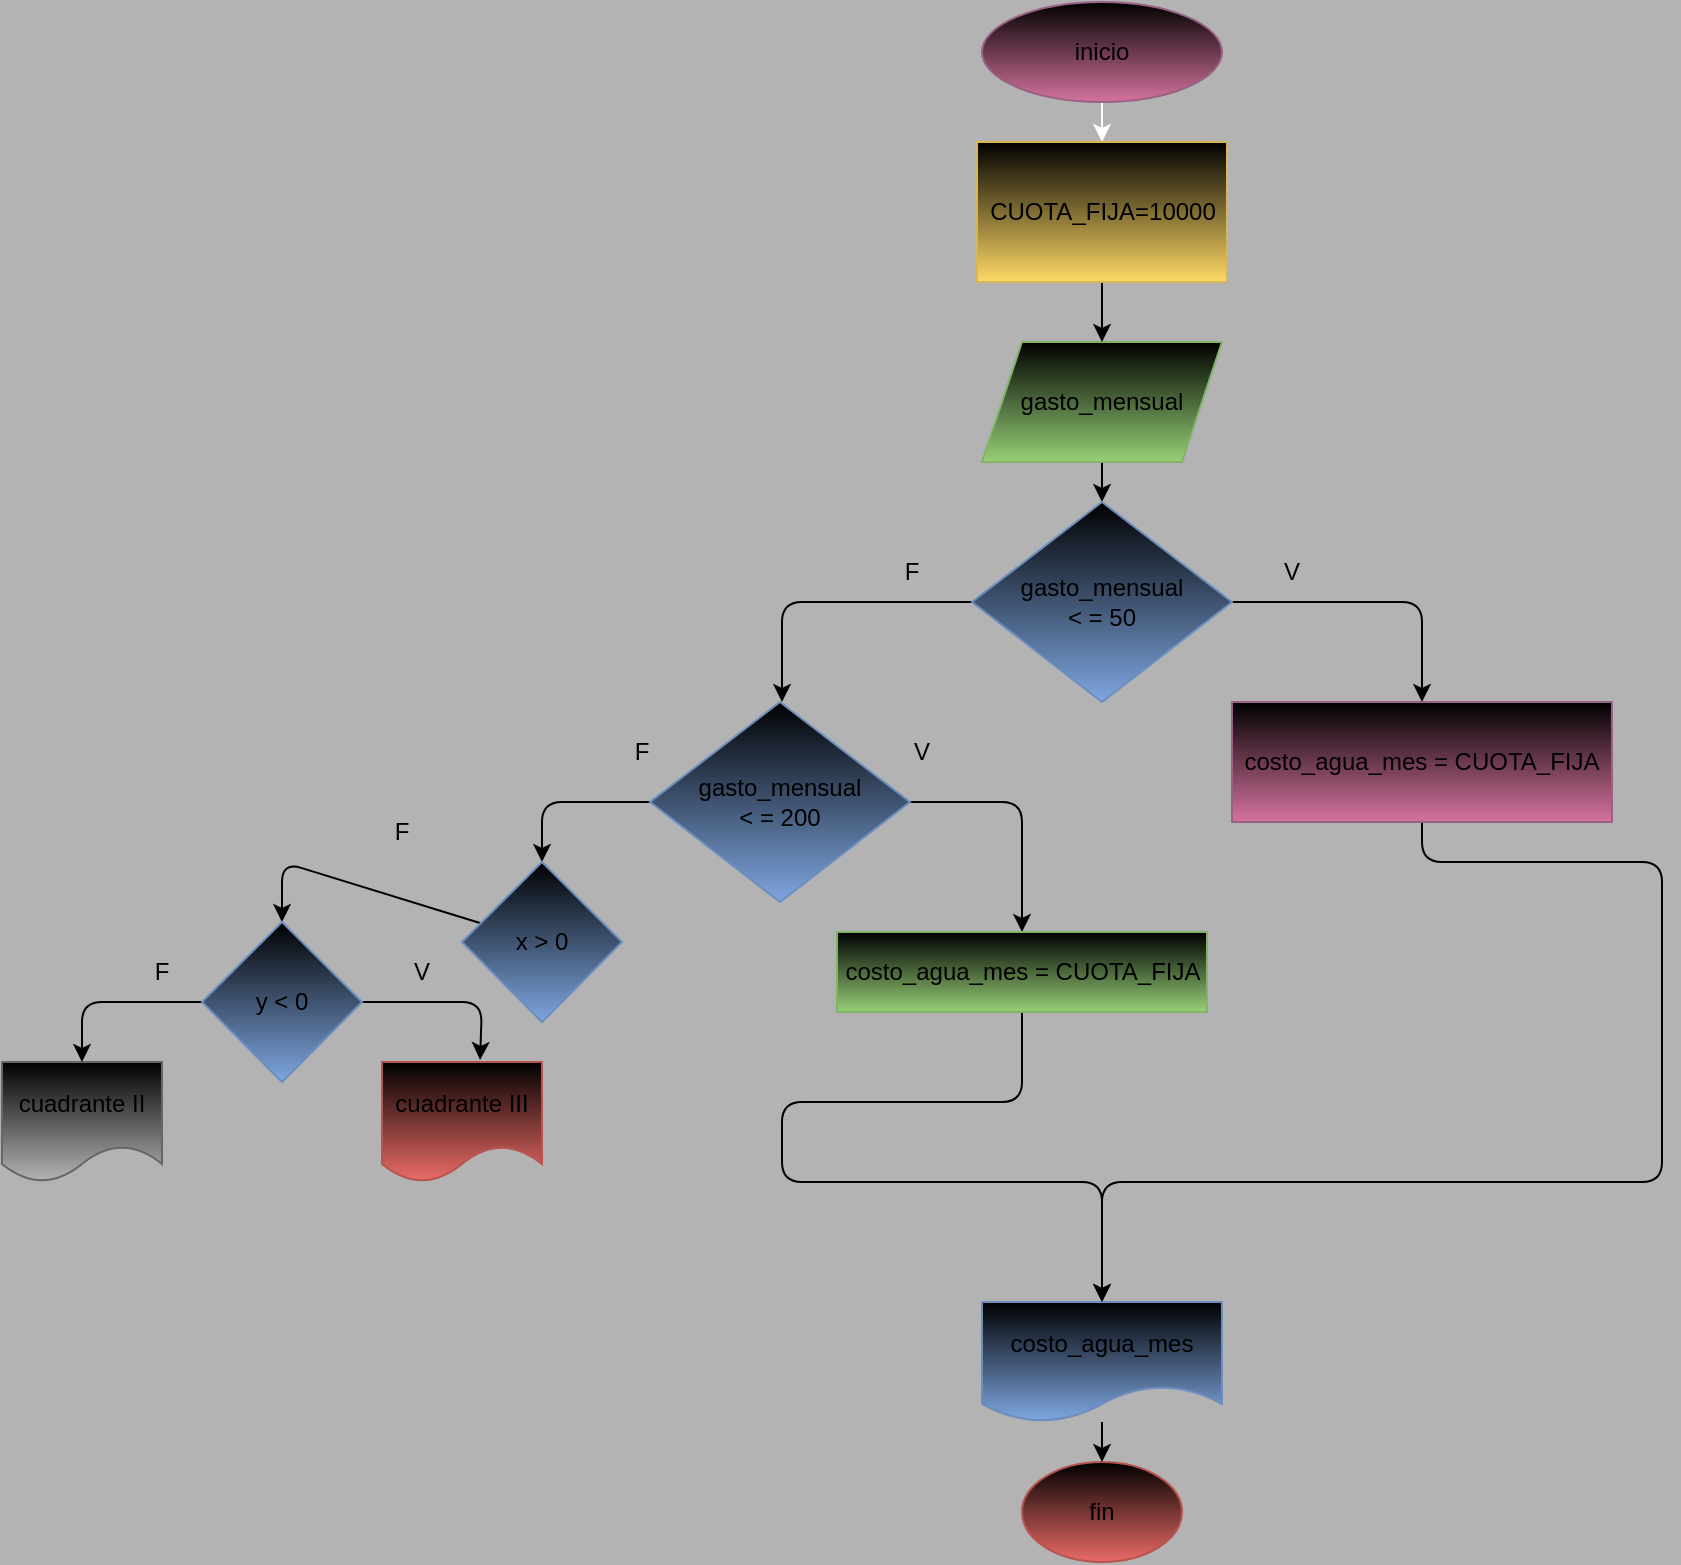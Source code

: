 <mxfile>
    <diagram id="5LquKadr7rG5nD2s-f8d" name="Página-1">
        <mxGraphModel dx="1489" dy="411" grid="1" gridSize="10" guides="1" tooltips="1" connect="1" arrows="1" fold="1" page="1" pageScale="1" pageWidth="827" pageHeight="1169" background="#B3B3B3" math="0" shadow="0">
            <root>
                <mxCell id="0"/>
                <mxCell id="1" parent="0"/>
                <mxCell id="4" style="edgeStyle=none;html=1;strokeColor=#FFFFFF;entryX=0.5;entryY=0;entryDx=0;entryDy=0;" parent="1" source="2" target="69" edge="1">
                    <mxGeometry relative="1" as="geometry">
                        <mxPoint x="480" y="120" as="targetPoint"/>
                    </mxGeometry>
                </mxCell>
                <mxCell id="2" value="inicio" style="ellipse;whiteSpace=wrap;html=1;fillColor=#000000;gradientColor=#d5739d;strokeColor=#996185;" parent="1" vertex="1">
                    <mxGeometry x="420" y="10" width="120" height="50" as="geometry"/>
                </mxCell>
                <mxCell id="7" style="edgeStyle=none;html=1;entryX=0.5;entryY=0;entryDx=0;entryDy=0;" parent="1" source="6" edge="1">
                    <mxGeometry relative="1" as="geometry">
                        <mxPoint x="480" y="240" as="targetPoint"/>
                    </mxGeometry>
                </mxCell>
                <mxCell id="71" style="edgeStyle=none;html=1;entryX=0.5;entryY=0;entryDx=0;entryDy=0;" edge="1" parent="1" source="6" target="39">
                    <mxGeometry relative="1" as="geometry"/>
                </mxCell>
                <mxCell id="6" value="gasto_mensual" style="shape=parallelogram;perimeter=parallelogramPerimeter;whiteSpace=wrap;html=1;fixedSize=1;fillColor=#000000;gradientColor=#97d077;strokeColor=#82b366;" parent="1" vertex="1">
                    <mxGeometry x="420" y="180" width="120" height="60" as="geometry"/>
                </mxCell>
                <mxCell id="9" style="edgeStyle=none;html=1;exitX=1;exitY=0.5;exitDx=0;exitDy=0;entryX=0.5;entryY=0;entryDx=0;entryDy=0;" parent="1" edge="1" source="39">
                    <mxGeometry relative="1" as="geometry">
                        <mxPoint x="640" y="360" as="targetPoint"/>
                        <mxPoint x="520" y="280" as="sourcePoint"/>
                        <Array as="points">
                            <mxPoint x="640" y="310"/>
                        </Array>
                    </mxGeometry>
                </mxCell>
                <mxCell id="10" style="edgeStyle=none;html=1;exitX=0;exitY=0.5;exitDx=0;exitDy=0;entryX=0.5;entryY=0;entryDx=0;entryDy=0;" parent="1" edge="1" source="39">
                    <mxGeometry relative="1" as="geometry">
                        <mxPoint x="320" y="360" as="targetPoint"/>
                        <mxPoint x="440" y="280" as="sourcePoint"/>
                        <Array as="points">
                            <mxPoint x="320" y="310"/>
                        </Array>
                    </mxGeometry>
                </mxCell>
                <mxCell id="11" value="F" style="text;strokeColor=none;align=center;fillColor=none;html=1;verticalAlign=middle;whiteSpace=wrap;rounded=0;" parent="1" vertex="1">
                    <mxGeometry x="355" y="280" width="60" height="30" as="geometry"/>
                </mxCell>
                <mxCell id="13" value="V" style="text;strokeColor=none;align=center;fillColor=none;html=1;verticalAlign=middle;whiteSpace=wrap;rounded=0;" parent="1" vertex="1">
                    <mxGeometry x="545" y="280" width="60" height="30" as="geometry"/>
                </mxCell>
                <mxCell id="15" style="edgeStyle=none;html=1;exitX=0;exitY=0.5;exitDx=0;exitDy=0;entryX=0.5;entryY=0;entryDx=0;entryDy=0;" parent="1" edge="1" target="42" source="72">
                    <mxGeometry relative="1" as="geometry">
                        <mxPoint x="200" y="400" as="targetPoint"/>
                        <mxPoint x="280" y="400" as="sourcePoint"/>
                        <Array as="points">
                            <mxPoint x="200" y="410"/>
                        </Array>
                    </mxGeometry>
                </mxCell>
                <mxCell id="16" style="edgeStyle=none;html=1;entryX=0.5;entryY=0;entryDx=0;entryDy=0;exitX=1;exitY=0.5;exitDx=0;exitDy=0;" parent="1" edge="1" target="76" source="72">
                    <mxGeometry relative="1" as="geometry">
                        <mxPoint x="440" y="440" as="targetPoint"/>
                        <mxPoint x="360" y="400" as="sourcePoint"/>
                        <Array as="points">
                            <mxPoint x="440" y="410"/>
                        </Array>
                    </mxGeometry>
                </mxCell>
                <mxCell id="17" value="F" style="text;strokeColor=none;align=center;fillColor=none;html=1;verticalAlign=middle;whiteSpace=wrap;rounded=0;" parent="1" vertex="1">
                    <mxGeometry x="220" y="370" width="60" height="30" as="geometry"/>
                </mxCell>
                <mxCell id="18" value="V" style="text;strokeColor=none;align=center;fillColor=none;html=1;verticalAlign=middle;whiteSpace=wrap;rounded=0;" parent="1" vertex="1">
                    <mxGeometry x="360" y="370" width="60" height="30" as="geometry"/>
                </mxCell>
                <mxCell id="26" value="cuadrante III" style="shape=document;whiteSpace=wrap;html=1;boundedLbl=1;fillColor=#000000;gradientColor=#ea6b66;strokeColor=#b85450;" parent="1" vertex="1">
                    <mxGeometry x="120" y="540" width="80" height="60" as="geometry"/>
                </mxCell>
                <mxCell id="32" value="fin" style="ellipse;whiteSpace=wrap;html=1;fillColor=#000000;gradientColor=#ea6b66;strokeColor=#b85450;" parent="1" vertex="1">
                    <mxGeometry x="440" y="740" width="80" height="50" as="geometry"/>
                </mxCell>
                <mxCell id="39" value="gasto_mensual &lt;br&gt;&amp;lt; = 50" style="rhombus;whiteSpace=wrap;html=1;fillColor=#000000;gradientColor=#7ea6e0;strokeColor=#6c8ebf;" parent="1" vertex="1">
                    <mxGeometry x="415" y="260" width="130" height="100" as="geometry"/>
                </mxCell>
                <mxCell id="44" style="edgeStyle=none;html=1;entryX=0.5;entryY=0;entryDx=0;entryDy=0;exitX=0.5;exitY=1;exitDx=0;exitDy=0;" parent="1" source="73" edge="1" target="45">
                    <mxGeometry relative="1" as="geometry">
                        <mxPoint x="760" y="400" as="targetPoint"/>
                        <Array as="points">
                            <mxPoint x="640" y="440"/>
                            <mxPoint x="760" y="440"/>
                            <mxPoint x="760" y="600"/>
                            <mxPoint x="480" y="600"/>
                        </Array>
                        <mxPoint x="680" y="400" as="sourcePoint"/>
                    </mxGeometry>
                </mxCell>
                <mxCell id="58" style="edgeStyle=none;html=1;entryX=0.5;entryY=0;entryDx=0;entryDy=0;" parent="1" source="42" target="54" edge="1">
                    <mxGeometry relative="1" as="geometry">
                        <Array as="points">
                            <mxPoint x="70" y="440"/>
                        </Array>
                    </mxGeometry>
                </mxCell>
                <mxCell id="42" value="x &amp;gt; 0" style="rhombus;whiteSpace=wrap;html=1;fillColor=#000000;gradientColor=#7ea6e0;strokeColor=#6c8ebf;" parent="1" vertex="1">
                    <mxGeometry x="160" y="440" width="80" height="80" as="geometry"/>
                </mxCell>
                <mxCell id="75" style="edgeStyle=none;html=1;entryX=0.5;entryY=0;entryDx=0;entryDy=0;" edge="1" parent="1" source="45" target="32">
                    <mxGeometry relative="1" as="geometry"/>
                </mxCell>
                <mxCell id="45" value="costo_agua_mes" style="shape=document;whiteSpace=wrap;html=1;boundedLbl=1;fillColor=#000000;gradientColor=#7ea6e0;strokeColor=#6c8ebf;" parent="1" vertex="1">
                    <mxGeometry x="420" y="660" width="120" height="60" as="geometry"/>
                </mxCell>
                <mxCell id="47" value="cuadrante II" style="shape=document;whiteSpace=wrap;html=1;boundedLbl=1;fillColor=#000000;gradientColor=#b3b3b3;strokeColor=#666666;" parent="1" vertex="1">
                    <mxGeometry x="-70" y="540" width="80" height="60" as="geometry"/>
                </mxCell>
                <mxCell id="55" style="edgeStyle=none;html=1;entryX=0.613;entryY=-0.017;entryDx=0;entryDy=0;entryPerimeter=0;" parent="1" source="54" target="26" edge="1">
                    <mxGeometry relative="1" as="geometry">
                        <Array as="points">
                            <mxPoint x="170" y="510"/>
                        </Array>
                    </mxGeometry>
                </mxCell>
                <mxCell id="56" style="edgeStyle=none;html=1;entryX=0.5;entryY=0;entryDx=0;entryDy=0;" parent="1" source="54" target="47" edge="1">
                    <mxGeometry relative="1" as="geometry">
                        <Array as="points">
                            <mxPoint x="-30" y="510"/>
                        </Array>
                    </mxGeometry>
                </mxCell>
                <mxCell id="54" value="y &amp;lt; 0" style="rhombus;whiteSpace=wrap;html=1;fillColor=#000000;gradientColor=#7ea6e0;strokeColor=#6c8ebf;" parent="1" vertex="1">
                    <mxGeometry x="30" y="470" width="80" height="80" as="geometry"/>
                </mxCell>
                <mxCell id="59" value="F" style="text;strokeColor=none;align=center;fillColor=none;html=1;verticalAlign=middle;whiteSpace=wrap;rounded=0;" parent="1" vertex="1">
                    <mxGeometry x="100" y="410" width="60" height="30" as="geometry"/>
                </mxCell>
                <mxCell id="61" value="V" style="text;strokeColor=none;align=center;fillColor=none;html=1;verticalAlign=middle;whiteSpace=wrap;rounded=0;" parent="1" vertex="1">
                    <mxGeometry x="680" y="370" width="60" height="30" as="geometry"/>
                </mxCell>
                <mxCell id="65" value="F" style="text;strokeColor=none;align=center;fillColor=none;html=1;verticalAlign=middle;whiteSpace=wrap;rounded=0;" parent="1" vertex="1">
                    <mxGeometry x="-20" y="480" width="60" height="30" as="geometry"/>
                </mxCell>
                <mxCell id="66" value="V" style="text;strokeColor=none;align=center;fillColor=none;html=1;verticalAlign=middle;whiteSpace=wrap;rounded=0;" parent="1" vertex="1">
                    <mxGeometry x="110" y="480" width="60" height="30" as="geometry"/>
                </mxCell>
                <mxCell id="70" value="" style="edgeStyle=none;html=1;" edge="1" parent="1" source="69">
                    <mxGeometry relative="1" as="geometry">
                        <mxPoint x="480" y="180" as="targetPoint"/>
                    </mxGeometry>
                </mxCell>
                <mxCell id="69" value="CUOTA_FIJA=10000" style="whiteSpace=wrap;html=1;fillColor=#000000;gradientColor=#ffd966;strokeColor=#d6b656;" vertex="1" parent="1">
                    <mxGeometry x="417.5" y="80" width="125" height="70" as="geometry"/>
                </mxCell>
                <mxCell id="72" value="gasto_mensual &lt;br&gt;&amp;lt; = 200" style="rhombus;whiteSpace=wrap;html=1;fillColor=#000000;gradientColor=#7ea6e0;strokeColor=#6c8ebf;" vertex="1" parent="1">
                    <mxGeometry x="254" y="360" width="130" height="100" as="geometry"/>
                </mxCell>
                <mxCell id="73" value="costo_agua_mes = CUOTA_FIJA" style="whiteSpace=wrap;html=1;fillColor=#000000;gradientColor=#d5739d;strokeColor=#996185;" vertex="1" parent="1">
                    <mxGeometry x="545" y="360" width="190" height="60" as="geometry"/>
                </mxCell>
                <mxCell id="77" style="edgeStyle=none;html=1;entryX=0.5;entryY=0;entryDx=0;entryDy=0;" edge="1" parent="1" source="76" target="45">
                    <mxGeometry relative="1" as="geometry">
                        <Array as="points">
                            <mxPoint x="440" y="560"/>
                            <mxPoint x="320" y="560"/>
                            <mxPoint x="320" y="600"/>
                            <mxPoint x="480" y="600"/>
                        </Array>
                    </mxGeometry>
                </mxCell>
                <mxCell id="76" value="costo_agua_mes = CUOTA_FIJA" style="whiteSpace=wrap;html=1;fillColor=#000000;gradientColor=#97d077;strokeColor=#82b366;" vertex="1" parent="1">
                    <mxGeometry x="347.5" y="475" width="185" height="40" as="geometry"/>
                </mxCell>
            </root>
        </mxGraphModel>
    </diagram>
</mxfile>